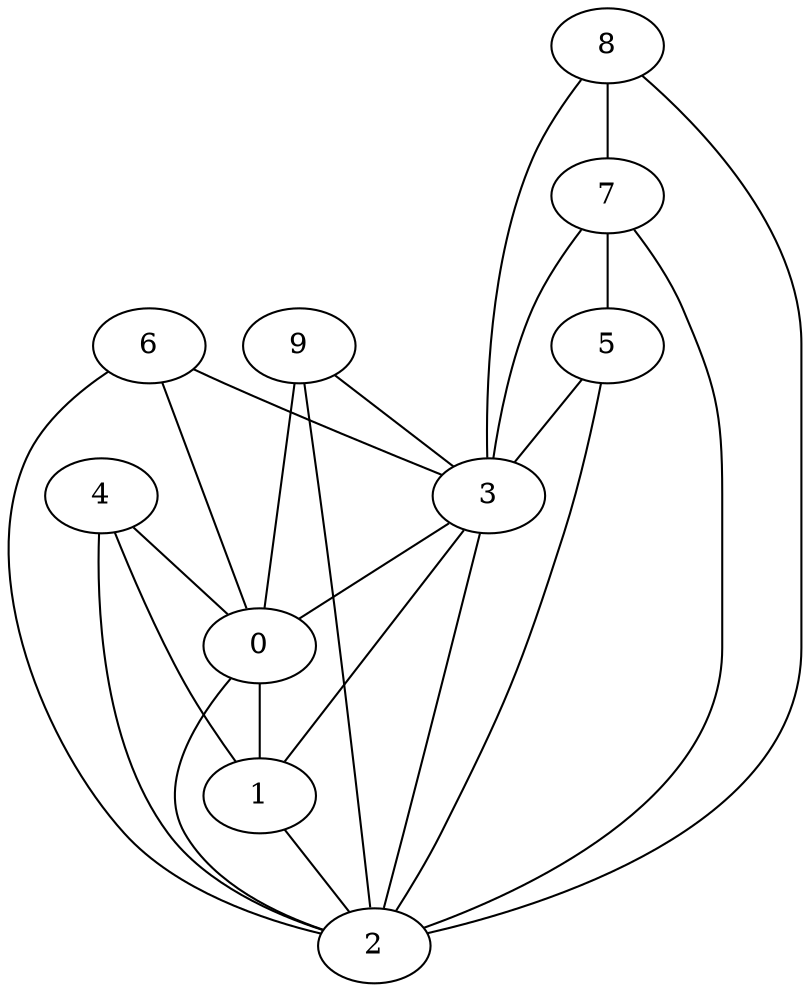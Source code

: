 graph {
    0 [ label = "0" ]
    1 [ label = "1" ]
    2 [ label = "2" ]
    3 [ label = "3" ]
    4 [ label = "4" ]
    5 [ label = "5" ]
    6 [ label = "6" ]
    7 [ label = "7" ]
    8 [ label = "8" ]
    9 [ label = "9" ]
    0 -- 1 [ ]
    0 -- 2 [ ]
    1 -- 2 [ ]
    3 -- 0 [ ]
    3 -- 1 [ ]
    3 -- 2 [ ]
    4 -- 0 [ ]
    4 -- 1 [ ]
    4 -- 2 [ ]
    9 -- 3 [ ]
    5 -- 2 [ ]
    5 -- 3 [ ]
    6 -- 0 [ ]
    6 -- 2 [ ]
    6 -- 3 [ ]
    7 -- 2 [ ]
    7 -- 3 [ ]
    7 -- 5 [ ]
    8 -- 2 [ ]
    8 -- 3 [ ]
    8 -- 7 [ ]
    9 -- 0 [ ]
    9 -- 2 [ ]
}

